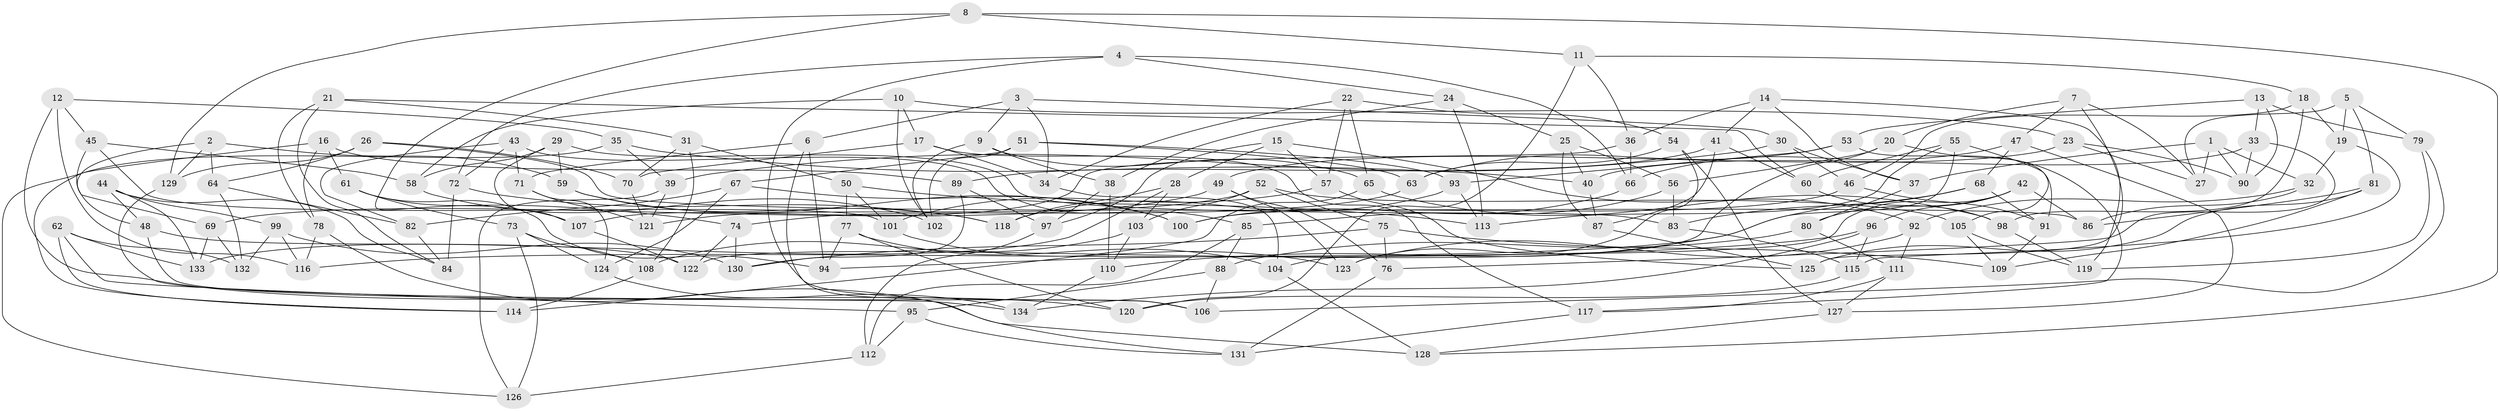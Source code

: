 // Generated by graph-tools (version 1.1) at 2025/50/03/09/25 03:50:54]
// undirected, 134 vertices, 268 edges
graph export_dot {
graph [start="1"]
  node [color=gray90,style=filled];
  1;
  2;
  3;
  4;
  5;
  6;
  7;
  8;
  9;
  10;
  11;
  12;
  13;
  14;
  15;
  16;
  17;
  18;
  19;
  20;
  21;
  22;
  23;
  24;
  25;
  26;
  27;
  28;
  29;
  30;
  31;
  32;
  33;
  34;
  35;
  36;
  37;
  38;
  39;
  40;
  41;
  42;
  43;
  44;
  45;
  46;
  47;
  48;
  49;
  50;
  51;
  52;
  53;
  54;
  55;
  56;
  57;
  58;
  59;
  60;
  61;
  62;
  63;
  64;
  65;
  66;
  67;
  68;
  69;
  70;
  71;
  72;
  73;
  74;
  75;
  76;
  77;
  78;
  79;
  80;
  81;
  82;
  83;
  84;
  85;
  86;
  87;
  88;
  89;
  90;
  91;
  92;
  93;
  94;
  95;
  96;
  97;
  98;
  99;
  100;
  101;
  102;
  103;
  104;
  105;
  106;
  107;
  108;
  109;
  110;
  111;
  112;
  113;
  114;
  115;
  116;
  117;
  118;
  119;
  120;
  121;
  122;
  123;
  124;
  125;
  126;
  127;
  128;
  129;
  130;
  131;
  132;
  133;
  134;
  1 -- 37;
  1 -- 32;
  1 -- 90;
  1 -- 27;
  2 -- 129;
  2 -- 59;
  2 -- 48;
  2 -- 64;
  3 -- 30;
  3 -- 6;
  3 -- 9;
  3 -- 34;
  4 -- 24;
  4 -- 72;
  4 -- 106;
  4 -- 66;
  5 -- 27;
  5 -- 79;
  5 -- 81;
  5 -- 19;
  6 -- 94;
  6 -- 71;
  6 -- 131;
  7 -- 47;
  7 -- 20;
  7 -- 125;
  7 -- 27;
  8 -- 128;
  8 -- 129;
  8 -- 11;
  8 -- 74;
  9 -- 38;
  9 -- 102;
  9 -- 65;
  10 -- 17;
  10 -- 23;
  10 -- 58;
  10 -- 102;
  11 -- 18;
  11 -- 36;
  11 -- 120;
  12 -- 120;
  12 -- 35;
  12 -- 116;
  12 -- 45;
  13 -- 79;
  13 -- 53;
  13 -- 90;
  13 -- 33;
  14 -- 41;
  14 -- 37;
  14 -- 36;
  14 -- 119;
  15 -- 92;
  15 -- 28;
  15 -- 57;
  15 -- 97;
  16 -- 89;
  16 -- 61;
  16 -- 114;
  16 -- 78;
  17 -- 70;
  17 -- 117;
  17 -- 34;
  18 -- 46;
  18 -- 19;
  18 -- 98;
  19 -- 115;
  19 -- 32;
  20 -- 117;
  20 -- 56;
  20 -- 122;
  21 -- 78;
  21 -- 60;
  21 -- 84;
  21 -- 31;
  22 -- 57;
  22 -- 65;
  22 -- 54;
  22 -- 34;
  23 -- 90;
  23 -- 49;
  23 -- 27;
  24 -- 113;
  24 -- 25;
  24 -- 38;
  25 -- 87;
  25 -- 56;
  25 -- 40;
  26 -- 86;
  26 -- 64;
  26 -- 70;
  26 -- 129;
  28 -- 103;
  28 -- 118;
  28 -- 133;
  29 -- 58;
  29 -- 107;
  29 -- 59;
  29 -- 83;
  30 -- 39;
  30 -- 37;
  30 -- 46;
  31 -- 108;
  31 -- 70;
  31 -- 50;
  32 -- 86;
  32 -- 92;
  33 -- 76;
  33 -- 90;
  33 -- 40;
  34 -- 104;
  35 -- 40;
  35 -- 39;
  35 -- 126;
  36 -- 66;
  36 -- 107;
  37 -- 80;
  38 -- 97;
  38 -- 110;
  39 -- 126;
  39 -- 121;
  40 -- 87;
  41 -- 60;
  41 -- 87;
  41 -- 89;
  42 -- 104;
  42 -- 86;
  42 -- 80;
  42 -- 96;
  43 -- 82;
  43 -- 72;
  43 -- 85;
  43 -- 71;
  44 -- 48;
  44 -- 133;
  44 -- 84;
  44 -- 99;
  45 -- 58;
  45 -- 69;
  45 -- 101;
  46 -- 91;
  46 -- 100;
  47 -- 127;
  47 -- 66;
  47 -- 68;
  48 -- 106;
  48 -- 122;
  49 -- 69;
  49 -- 76;
  49 -- 123;
  50 -- 77;
  50 -- 113;
  50 -- 101;
  51 -- 67;
  51 -- 93;
  51 -- 102;
  51 -- 63;
  52 -- 103;
  52 -- 75;
  52 -- 105;
  52 -- 121;
  53 -- 91;
  53 -- 93;
  53 -- 63;
  54 -- 63;
  54 -- 123;
  54 -- 127;
  55 -- 105;
  55 -- 110;
  55 -- 60;
  55 -- 113;
  56 -- 85;
  56 -- 83;
  57 -- 101;
  57 -- 125;
  58 -- 102;
  59 -- 118;
  59 -- 100;
  60 -- 98;
  61 -- 73;
  61 -- 107;
  61 -- 94;
  62 -- 133;
  62 -- 95;
  62 -- 114;
  62 -- 132;
  63 -- 74;
  64 -- 132;
  64 -- 82;
  65 -- 114;
  65 -- 98;
  66 -- 100;
  67 -- 100;
  67 -- 82;
  67 -- 124;
  68 -- 94;
  68 -- 83;
  68 -- 91;
  69 -- 132;
  69 -- 133;
  70 -- 121;
  71 -- 121;
  71 -- 124;
  72 -- 84;
  72 -- 118;
  73 -- 124;
  73 -- 126;
  73 -- 108;
  74 -- 122;
  74 -- 130;
  75 -- 109;
  75 -- 130;
  75 -- 76;
  76 -- 131;
  77 -- 104;
  77 -- 94;
  77 -- 120;
  78 -- 128;
  78 -- 116;
  79 -- 119;
  79 -- 106;
  80 -- 88;
  80 -- 111;
  81 -- 86;
  81 -- 125;
  81 -- 109;
  82 -- 84;
  83 -- 115;
  85 -- 112;
  85 -- 88;
  87 -- 125;
  88 -- 95;
  88 -- 106;
  89 -- 97;
  89 -- 130;
  91 -- 109;
  92 -- 111;
  92 -- 123;
  93 -- 118;
  93 -- 113;
  95 -- 131;
  95 -- 112;
  96 -- 134;
  96 -- 116;
  96 -- 115;
  97 -- 112;
  98 -- 119;
  99 -- 132;
  99 -- 116;
  99 -- 130;
  101 -- 123;
  103 -- 110;
  103 -- 108;
  104 -- 128;
  105 -- 109;
  105 -- 119;
  107 -- 122;
  108 -- 114;
  110 -- 134;
  111 -- 127;
  111 -- 117;
  112 -- 126;
  115 -- 120;
  117 -- 131;
  124 -- 134;
  127 -- 128;
  129 -- 134;
}
